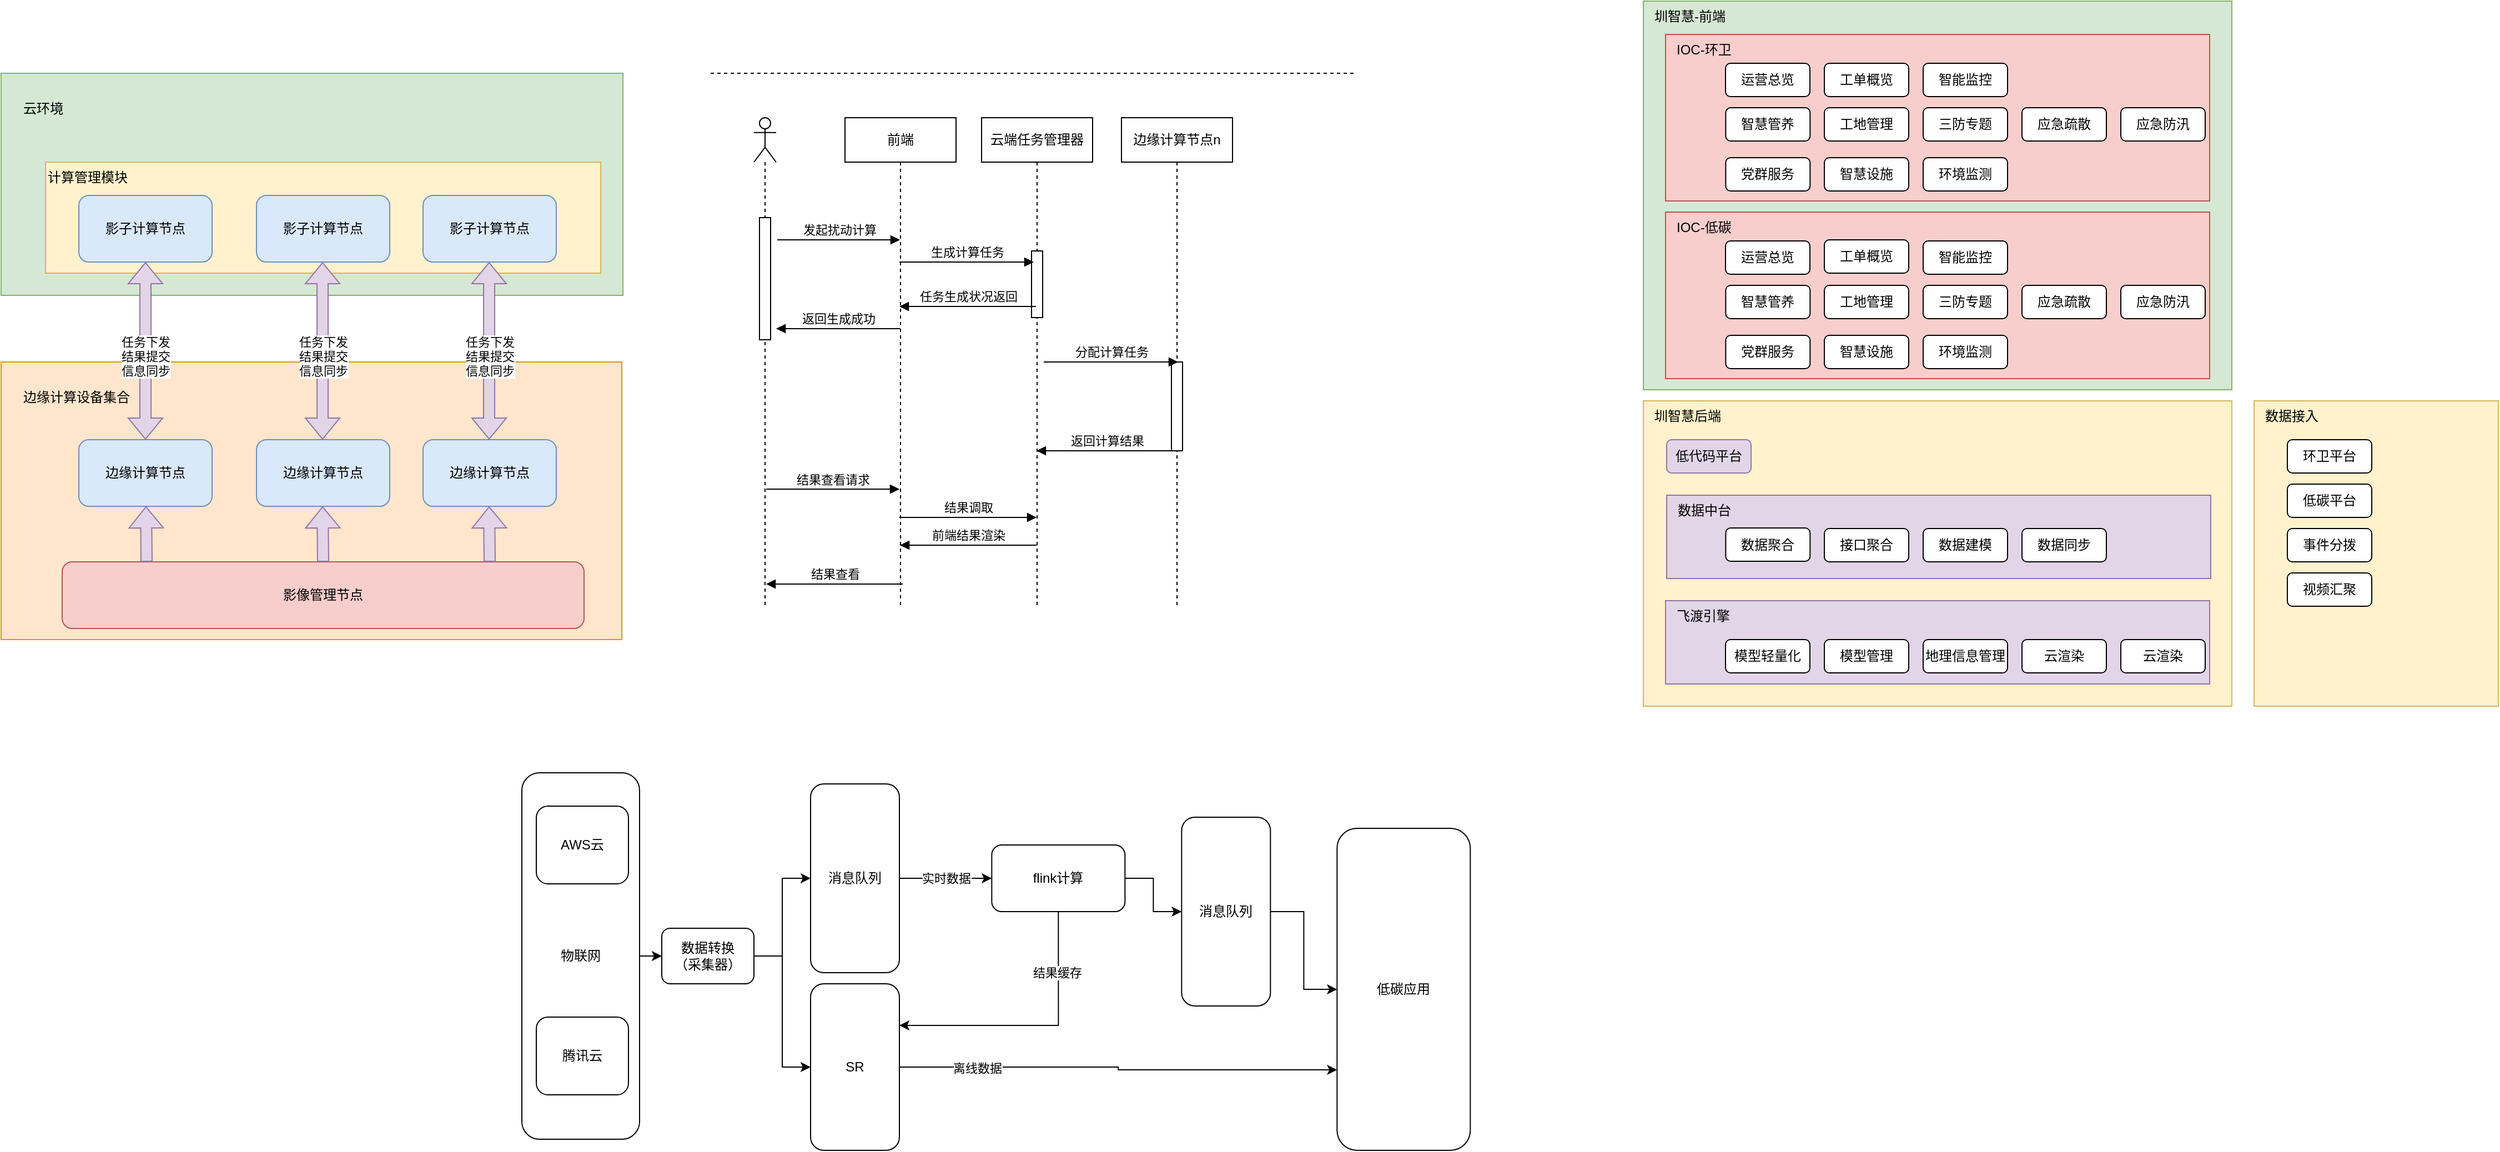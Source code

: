 <mxfile version="22.0.4" type="github">
  <diagram name="第 1 页" id="qO63Ez1emeR1Fj4lNttb">
    <mxGraphModel dx="1186" dy="729" grid="1" gridSize="10" guides="1" tooltips="1" connect="1" arrows="1" fold="1" page="1" pageScale="1" pageWidth="827" pageHeight="1169" math="1" shadow="0">
      <root>
        <mxCell id="0" />
        <mxCell id="1" parent="0" />
        <mxCell id="egavwRmLQPbvetfOZlf4-8" value="边缘计算设备集合" style="rounded=0;whiteSpace=wrap;html=1;verticalAlign=top;align=left;spacing=20;fillColor=#ffe6cc;strokeColor=#d79b00;" vertex="1" parent="1">
          <mxGeometry x="121" y="420" width="559" height="250" as="geometry" />
        </mxCell>
        <mxCell id="egavwRmLQPbvetfOZlf4-2" value="云环境" style="rounded=0;whiteSpace=wrap;html=1;horizontal=1;verticalAlign=top;align=left;spacing=20;fillColor=#d5e8d4;strokeColor=#82b366;" vertex="1" parent="1">
          <mxGeometry x="121" y="160" width="560" height="200" as="geometry" />
        </mxCell>
        <mxCell id="egavwRmLQPbvetfOZlf4-6" value="计算管理模块" style="rounded=0;whiteSpace=wrap;html=1;fillColor=#fff2cc;strokeColor=#d6b656;horizontal=1;verticalAlign=top;align=left;" vertex="1" parent="1">
          <mxGeometry x="161" y="240" width="500" height="100" as="geometry" />
        </mxCell>
        <mxCell id="egavwRmLQPbvetfOZlf4-3" value="影子计算节点" style="rounded=1;whiteSpace=wrap;html=1;fillColor=#dae8fc;strokeColor=#6c8ebf;" vertex="1" parent="1">
          <mxGeometry x="191" y="270" width="120" height="60" as="geometry" />
        </mxCell>
        <mxCell id="egavwRmLQPbvetfOZlf4-4" value="影子计算节点" style="rounded=1;whiteSpace=wrap;html=1;fillColor=#dae8fc;strokeColor=#6c8ebf;" vertex="1" parent="1">
          <mxGeometry x="351" y="270" width="120" height="60" as="geometry" />
        </mxCell>
        <mxCell id="egavwRmLQPbvetfOZlf4-5" value="影子计算节点" style="rounded=1;whiteSpace=wrap;html=1;fillColor=#dae8fc;strokeColor=#6c8ebf;" vertex="1" parent="1">
          <mxGeometry x="501" y="270" width="120" height="60" as="geometry" />
        </mxCell>
        <mxCell id="egavwRmLQPbvetfOZlf4-7" value="边缘计算节点" style="rounded=1;whiteSpace=wrap;html=1;fillColor=#dae8fc;strokeColor=#6c8ebf;" vertex="1" parent="1">
          <mxGeometry x="191" y="490" width="120" height="60" as="geometry" />
        </mxCell>
        <mxCell id="egavwRmLQPbvetfOZlf4-9" value="边缘计算节点" style="rounded=1;whiteSpace=wrap;html=1;fillColor=#dae8fc;strokeColor=#6c8ebf;" vertex="1" parent="1">
          <mxGeometry x="351" y="490" width="120" height="60" as="geometry" />
        </mxCell>
        <mxCell id="egavwRmLQPbvetfOZlf4-10" value="" style="shape=flexArrow;endArrow=classic;startArrow=classic;html=1;rounded=0;entryX=0.5;entryY=1;entryDx=0;entryDy=0;fillColor=#e1d5e7;strokeColor=#9673a6;" edge="1" parent="1" source="egavwRmLQPbvetfOZlf4-7" target="egavwRmLQPbvetfOZlf4-3">
          <mxGeometry width="100" height="100" relative="1" as="geometry">
            <mxPoint x="211" y="480" as="sourcePoint" />
            <mxPoint x="311" y="380" as="targetPoint" />
          </mxGeometry>
        </mxCell>
        <mxCell id="egavwRmLQPbvetfOZlf4-11" value="任务下发&lt;br&gt;结果提交&lt;br&gt;信息同步" style="edgeLabel;html=1;align=center;verticalAlign=middle;resizable=0;points=[];" vertex="1" connectable="0" parent="egavwRmLQPbvetfOZlf4-10">
          <mxGeometry x="-0.062" relative="1" as="geometry">
            <mxPoint as="offset" />
          </mxGeometry>
        </mxCell>
        <mxCell id="egavwRmLQPbvetfOZlf4-12" value="" style="shape=flexArrow;endArrow=classic;startArrow=classic;html=1;rounded=0;entryX=0.5;entryY=1;entryDx=0;entryDy=0;fillColor=#e1d5e7;strokeColor=#9673a6;" edge="1" parent="1">
          <mxGeometry width="100" height="100" relative="1" as="geometry">
            <mxPoint x="410.5" y="490" as="sourcePoint" />
            <mxPoint x="410.5" y="330" as="targetPoint" />
          </mxGeometry>
        </mxCell>
        <mxCell id="egavwRmLQPbvetfOZlf4-13" value="&lt;span style=&quot;color: rgb(0, 0, 0); font-family: Helvetica; font-size: 11px; font-style: normal; font-variant-ligatures: normal; font-variant-caps: normal; font-weight: 400; letter-spacing: normal; orphans: 2; text-align: center; text-indent: 0px; text-transform: none; widows: 2; word-spacing: 0px; -webkit-text-stroke-width: 0px; background-color: rgb(255, 255, 255); text-decoration-thickness: initial; text-decoration-style: initial; text-decoration-color: initial; float: none; display: inline !important;&quot;&gt;任务下发&lt;/span&gt;&lt;br style=&quot;border-color: var(--border-color); color: rgb(0, 0, 0); font-family: Helvetica; font-size: 11px; font-style: normal; font-variant-ligatures: normal; font-variant-caps: normal; font-weight: 400; letter-spacing: normal; orphans: 2; text-align: center; text-indent: 0px; text-transform: none; widows: 2; word-spacing: 0px; -webkit-text-stroke-width: 0px; text-decoration-thickness: initial; text-decoration-style: initial; text-decoration-color: initial;&quot;&gt;&lt;span style=&quot;color: rgb(0, 0, 0); font-family: Helvetica; font-size: 11px; font-style: normal; font-variant-ligatures: normal; font-variant-caps: normal; font-weight: 400; letter-spacing: normal; orphans: 2; text-align: center; text-indent: 0px; text-transform: none; widows: 2; word-spacing: 0px; -webkit-text-stroke-width: 0px; background-color: rgb(255, 255, 255); text-decoration-thickness: initial; text-decoration-style: initial; text-decoration-color: initial; float: none; display: inline !important;&quot;&gt;结果提交&lt;/span&gt;&lt;br style=&quot;border-color: var(--border-color); color: rgb(0, 0, 0); font-family: Helvetica; font-size: 11px; font-style: normal; font-variant-ligatures: normal; font-variant-caps: normal; font-weight: 400; letter-spacing: normal; orphans: 2; text-align: center; text-indent: 0px; text-transform: none; widows: 2; word-spacing: 0px; -webkit-text-stroke-width: 0px; text-decoration-thickness: initial; text-decoration-style: initial; text-decoration-color: initial;&quot;&gt;&lt;span style=&quot;color: rgb(0, 0, 0); font-family: Helvetica; font-size: 11px; font-style: normal; font-variant-ligatures: normal; font-variant-caps: normal; font-weight: 400; letter-spacing: normal; orphans: 2; text-align: center; text-indent: 0px; text-transform: none; widows: 2; word-spacing: 0px; -webkit-text-stroke-width: 0px; background-color: rgb(255, 255, 255); text-decoration-thickness: initial; text-decoration-style: initial; text-decoration-color: initial; float: none; display: inline !important;&quot;&gt;信息同步&lt;/span&gt;" style="edgeLabel;html=1;align=center;verticalAlign=middle;resizable=0;points=[];" vertex="1" connectable="0" parent="egavwRmLQPbvetfOZlf4-12">
          <mxGeometry x="-0.062" relative="1" as="geometry">
            <mxPoint as="offset" />
          </mxGeometry>
        </mxCell>
        <mxCell id="egavwRmLQPbvetfOZlf4-15" value="边缘计算节点" style="rounded=1;whiteSpace=wrap;html=1;fillColor=#dae8fc;strokeColor=#6c8ebf;" vertex="1" parent="1">
          <mxGeometry x="501" y="490" width="120" height="60" as="geometry" />
        </mxCell>
        <mxCell id="egavwRmLQPbvetfOZlf4-16" value="" style="shape=flexArrow;endArrow=classic;startArrow=classic;html=1;rounded=0;entryX=0.5;entryY=1;entryDx=0;entryDy=0;fillColor=#e1d5e7;strokeColor=#9673a6;" edge="1" parent="1">
          <mxGeometry width="100" height="100" relative="1" as="geometry">
            <mxPoint x="560.5" y="490" as="sourcePoint" />
            <mxPoint x="560.5" y="330" as="targetPoint" />
          </mxGeometry>
        </mxCell>
        <mxCell id="egavwRmLQPbvetfOZlf4-17" value="&lt;span style=&quot;color: rgb(0, 0, 0); font-family: Helvetica; font-size: 11px; font-style: normal; font-variant-ligatures: normal; font-variant-caps: normal; font-weight: 400; letter-spacing: normal; orphans: 2; text-align: center; text-indent: 0px; text-transform: none; widows: 2; word-spacing: 0px; -webkit-text-stroke-width: 0px; background-color: rgb(255, 255, 255); text-decoration-thickness: initial; text-decoration-style: initial; text-decoration-color: initial; float: none; display: inline !important;&quot;&gt;任务下发&lt;/span&gt;&lt;br style=&quot;border-color: var(--border-color); color: rgb(0, 0, 0); font-family: Helvetica; font-size: 11px; font-style: normal; font-variant-ligatures: normal; font-variant-caps: normal; font-weight: 400; letter-spacing: normal; orphans: 2; text-align: center; text-indent: 0px; text-transform: none; widows: 2; word-spacing: 0px; -webkit-text-stroke-width: 0px; text-decoration-thickness: initial; text-decoration-style: initial; text-decoration-color: initial;&quot;&gt;&lt;span style=&quot;color: rgb(0, 0, 0); font-family: Helvetica; font-size: 11px; font-style: normal; font-variant-ligatures: normal; font-variant-caps: normal; font-weight: 400; letter-spacing: normal; orphans: 2; text-align: center; text-indent: 0px; text-transform: none; widows: 2; word-spacing: 0px; -webkit-text-stroke-width: 0px; background-color: rgb(255, 255, 255); text-decoration-thickness: initial; text-decoration-style: initial; text-decoration-color: initial; float: none; display: inline !important;&quot;&gt;结果提交&lt;/span&gt;&lt;br style=&quot;border-color: var(--border-color); color: rgb(0, 0, 0); font-family: Helvetica; font-size: 11px; font-style: normal; font-variant-ligatures: normal; font-variant-caps: normal; font-weight: 400; letter-spacing: normal; orphans: 2; text-align: center; text-indent: 0px; text-transform: none; widows: 2; word-spacing: 0px; -webkit-text-stroke-width: 0px; text-decoration-thickness: initial; text-decoration-style: initial; text-decoration-color: initial;&quot;&gt;&lt;span style=&quot;color: rgb(0, 0, 0); font-family: Helvetica; font-size: 11px; font-style: normal; font-variant-ligatures: normal; font-variant-caps: normal; font-weight: 400; letter-spacing: normal; orphans: 2; text-align: center; text-indent: 0px; text-transform: none; widows: 2; word-spacing: 0px; -webkit-text-stroke-width: 0px; background-color: rgb(255, 255, 255); text-decoration-thickness: initial; text-decoration-style: initial; text-decoration-color: initial; float: none; display: inline !important;&quot;&gt;信息同步&lt;/span&gt;" style="edgeLabel;html=1;align=center;verticalAlign=middle;resizable=0;points=[];" vertex="1" connectable="0" parent="egavwRmLQPbvetfOZlf4-16">
          <mxGeometry x="-0.062" relative="1" as="geometry">
            <mxPoint as="offset" />
          </mxGeometry>
        </mxCell>
        <mxCell id="egavwRmLQPbvetfOZlf4-18" value="影像管理节点" style="rounded=1;whiteSpace=wrap;html=1;fillColor=#f8cecc;strokeColor=#b85450;" vertex="1" parent="1">
          <mxGeometry x="176" y="600" width="470" height="60" as="geometry" />
        </mxCell>
        <mxCell id="egavwRmLQPbvetfOZlf4-20" value="" style="shape=flexArrow;endArrow=classic;html=1;rounded=0;entryX=0.5;entryY=1;entryDx=0;entryDy=0;fillColor=#e1d5e7;strokeColor=#9673a6;" edge="1" parent="1">
          <mxGeometry width="50" height="50" relative="1" as="geometry">
            <mxPoint x="252" y="600" as="sourcePoint" />
            <mxPoint x="251.5" y="550" as="targetPoint" />
          </mxGeometry>
        </mxCell>
        <mxCell id="egavwRmLQPbvetfOZlf4-21" value="" style="shape=flexArrow;endArrow=classic;html=1;rounded=0;entryX=0.5;entryY=1;entryDx=0;entryDy=0;fillColor=#e1d5e7;strokeColor=#9673a6;" edge="1" parent="1">
          <mxGeometry width="50" height="50" relative="1" as="geometry">
            <mxPoint x="411" y="600" as="sourcePoint" />
            <mxPoint x="410.5" y="550" as="targetPoint" />
          </mxGeometry>
        </mxCell>
        <mxCell id="egavwRmLQPbvetfOZlf4-24" value="" style="shape=flexArrow;endArrow=classic;html=1;rounded=0;entryX=0.5;entryY=1;entryDx=0;entryDy=0;fillColor=#e1d5e7;strokeColor=#9673a6;" edge="1" parent="1">
          <mxGeometry width="50" height="50" relative="1" as="geometry">
            <mxPoint x="561" y="600" as="sourcePoint" />
            <mxPoint x="560.5" y="550" as="targetPoint" />
          </mxGeometry>
        </mxCell>
        <mxCell id="egavwRmLQPbvetfOZlf4-25" value="" style="endArrow=none;dashed=1;html=1;rounded=0;" edge="1" parent="1">
          <mxGeometry width="50" height="50" relative="1" as="geometry">
            <mxPoint x="760" y="160" as="sourcePoint" />
            <mxPoint x="1340" y="160" as="targetPoint" />
          </mxGeometry>
        </mxCell>
        <mxCell id="egavwRmLQPbvetfOZlf4-31" value="" style="shape=umlLifeline;perimeter=lifelinePerimeter;whiteSpace=wrap;html=1;container=1;dropTarget=0;collapsible=0;recursiveResize=0;outlineConnect=0;portConstraint=eastwest;newEdgeStyle={&quot;curved&quot;:0,&quot;rounded&quot;:0};participant=umlActor;size=40;" vertex="1" parent="1">
          <mxGeometry x="799" y="200" width="20" height="440" as="geometry" />
        </mxCell>
        <mxCell id="egavwRmLQPbvetfOZlf4-40" value="" style="html=1;points=[[0,0,0,0,5],[0,1,0,0,-5],[1,0,0,0,5],[1,1,0,0,-5]];perimeter=orthogonalPerimeter;outlineConnect=0;targetShapes=umlLifeline;portConstraint=eastwest;newEdgeStyle={&quot;curved&quot;:0,&quot;rounded&quot;:0};" vertex="1" parent="egavwRmLQPbvetfOZlf4-31">
          <mxGeometry x="5" y="90" width="10" height="110" as="geometry" />
        </mxCell>
        <mxCell id="egavwRmLQPbvetfOZlf4-32" value="云端任务管理器" style="shape=umlLifeline;perimeter=lifelinePerimeter;whiteSpace=wrap;html=1;container=1;dropTarget=0;collapsible=0;recursiveResize=0;outlineConnect=0;portConstraint=eastwest;newEdgeStyle={&quot;curved&quot;:0,&quot;rounded&quot;:0};" vertex="1" parent="1">
          <mxGeometry x="1004" y="200" width="100" height="440" as="geometry" />
        </mxCell>
        <mxCell id="egavwRmLQPbvetfOZlf4-45" value="" style="html=1;points=[[0,0,0,0,5],[0,1,0,0,-5],[1,0,0,0,5],[1,1,0,0,-5]];perimeter=orthogonalPerimeter;outlineConnect=0;targetShapes=umlLifeline;portConstraint=eastwest;newEdgeStyle={&quot;curved&quot;:0,&quot;rounded&quot;:0};" vertex="1" parent="egavwRmLQPbvetfOZlf4-32">
          <mxGeometry x="45" y="120" width="10" height="60" as="geometry" />
        </mxCell>
        <mxCell id="egavwRmLQPbvetfOZlf4-33" value="边缘计算节点n" style="shape=umlLifeline;perimeter=lifelinePerimeter;whiteSpace=wrap;html=1;container=1;dropTarget=0;collapsible=0;recursiveResize=0;outlineConnect=0;portConstraint=eastwest;newEdgeStyle={&quot;curved&quot;:0,&quot;rounded&quot;:0};" vertex="1" parent="1">
          <mxGeometry x="1130" y="200" width="100" height="440" as="geometry" />
        </mxCell>
        <mxCell id="egavwRmLQPbvetfOZlf4-47" value="" style="html=1;points=[[0,0,0,0,5],[0,1,0,0,-5],[1,0,0,0,5],[1,1,0,0,-5]];perimeter=orthogonalPerimeter;outlineConnect=0;targetShapes=umlLifeline;portConstraint=eastwest;newEdgeStyle={&quot;curved&quot;:0,&quot;rounded&quot;:0};" vertex="1" parent="egavwRmLQPbvetfOZlf4-33">
          <mxGeometry x="45" y="220" width="10" height="80" as="geometry" />
        </mxCell>
        <mxCell id="egavwRmLQPbvetfOZlf4-34" value="前端" style="shape=umlLifeline;perimeter=lifelinePerimeter;whiteSpace=wrap;html=1;container=1;dropTarget=0;collapsible=0;recursiveResize=0;outlineConnect=0;portConstraint=eastwest;newEdgeStyle={&quot;curved&quot;:0,&quot;rounded&quot;:0};" vertex="1" parent="1">
          <mxGeometry x="881" y="200" width="100" height="440" as="geometry" />
        </mxCell>
        <mxCell id="egavwRmLQPbvetfOZlf4-41" value="发起扰动计算" style="html=1;verticalAlign=bottom;endArrow=block;curved=0;rounded=0;" edge="1" parent="1" target="egavwRmLQPbvetfOZlf4-34">
          <mxGeometry width="80" relative="1" as="geometry">
            <mxPoint x="820" y="310" as="sourcePoint" />
            <mxPoint x="890" y="310" as="targetPoint" />
          </mxGeometry>
        </mxCell>
        <mxCell id="egavwRmLQPbvetfOZlf4-42" value="生成计算任务" style="html=1;verticalAlign=bottom;endArrow=block;curved=0;rounded=0;" edge="1" parent="1">
          <mxGeometry width="80" relative="1" as="geometry">
            <mxPoint x="930" y="330" as="sourcePoint" />
            <mxPoint x="1051" y="330" as="targetPoint" />
          </mxGeometry>
        </mxCell>
        <mxCell id="egavwRmLQPbvetfOZlf4-43" value="分配计算任务" style="html=1;verticalAlign=bottom;endArrow=block;curved=0;rounded=0;" edge="1" parent="1">
          <mxGeometry width="80" relative="1" as="geometry">
            <mxPoint x="1060" y="420" as="sourcePoint" />
            <mxPoint x="1181" y="420" as="targetPoint" />
          </mxGeometry>
        </mxCell>
        <mxCell id="egavwRmLQPbvetfOZlf4-44" value="返回生成成功" style="html=1;verticalAlign=bottom;endArrow=block;curved=0;rounded=0;" edge="1" parent="1">
          <mxGeometry width="80" relative="1" as="geometry">
            <mxPoint x="930.5" y="390" as="sourcePoint" />
            <mxPoint x="819" y="390" as="targetPoint" />
          </mxGeometry>
        </mxCell>
        <mxCell id="egavwRmLQPbvetfOZlf4-46" value="返回计算结果" style="html=1;verticalAlign=bottom;endArrow=block;curved=0;rounded=0;" edge="1" parent="1">
          <mxGeometry width="80" relative="1" as="geometry">
            <mxPoint x="1179.5" y="500" as="sourcePoint" />
            <mxPoint x="1053.5" y="500" as="targetPoint" />
          </mxGeometry>
        </mxCell>
        <mxCell id="egavwRmLQPbvetfOZlf4-48" value="前端结果渲染" style="html=1;verticalAlign=bottom;endArrow=block;curved=0;rounded=0;" edge="1" parent="1">
          <mxGeometry width="80" relative="1" as="geometry">
            <mxPoint x="1053.5" y="585" as="sourcePoint" />
            <mxPoint x="930.5" y="585" as="targetPoint" />
          </mxGeometry>
        </mxCell>
        <mxCell id="egavwRmLQPbvetfOZlf4-49" value="结果查看请求" style="html=1;verticalAlign=bottom;endArrow=block;curved=0;rounded=0;exitX=0.55;exitY=0.775;exitDx=0;exitDy=0;exitPerimeter=0;" edge="1" parent="1">
          <mxGeometry width="80" relative="1" as="geometry">
            <mxPoint x="810" y="534.5" as="sourcePoint" />
            <mxPoint x="930" y="534.5" as="targetPoint" />
          </mxGeometry>
        </mxCell>
        <mxCell id="egavwRmLQPbvetfOZlf4-50" value="结果调取" style="html=1;verticalAlign=bottom;endArrow=block;curved=0;rounded=0;" edge="1" parent="1" target="egavwRmLQPbvetfOZlf4-32">
          <mxGeometry width="80" relative="1" as="geometry">
            <mxPoint x="930" y="560" as="sourcePoint" />
            <mxPoint x="1050" y="560" as="targetPoint" />
          </mxGeometry>
        </mxCell>
        <mxCell id="egavwRmLQPbvetfOZlf4-51" value="结果查看" style="html=1;verticalAlign=bottom;endArrow=block;curved=0;rounded=0;" edge="1" parent="1">
          <mxGeometry width="80" relative="1" as="geometry">
            <mxPoint x="933" y="620" as="sourcePoint" />
            <mxPoint x="810" y="620" as="targetPoint" />
          </mxGeometry>
        </mxCell>
        <mxCell id="egavwRmLQPbvetfOZlf4-52" value="任务生成状况返回" style="html=1;verticalAlign=bottom;endArrow=block;curved=0;rounded=0;" edge="1" parent="1">
          <mxGeometry width="80" relative="1" as="geometry">
            <mxPoint x="1053" y="370" as="sourcePoint" />
            <mxPoint x="930" y="370" as="targetPoint" />
          </mxGeometry>
        </mxCell>
        <mxCell id="egavwRmLQPbvetfOZlf4-65" style="edgeStyle=orthogonalEdgeStyle;rounded=0;orthogonalLoop=1;jettySize=auto;html=1;" edge="1" parent="1" source="egavwRmLQPbvetfOZlf4-75" target="egavwRmLQPbvetfOZlf4-55">
          <mxGeometry relative="1" as="geometry" />
        </mxCell>
        <mxCell id="egavwRmLQPbvetfOZlf4-63" value="实时数据" style="edgeStyle=orthogonalEdgeStyle;rounded=0;orthogonalLoop=1;jettySize=auto;html=1;" edge="1" parent="1" source="egavwRmLQPbvetfOZlf4-54" target="egavwRmLQPbvetfOZlf4-59">
          <mxGeometry relative="1" as="geometry" />
        </mxCell>
        <mxCell id="egavwRmLQPbvetfOZlf4-54" value="消息队列" style="rounded=1;whiteSpace=wrap;html=1;" vertex="1" parent="1">
          <mxGeometry x="850" y="800" width="80" height="170" as="geometry" />
        </mxCell>
        <mxCell id="egavwRmLQPbvetfOZlf4-61" style="edgeStyle=orthogonalEdgeStyle;rounded=0;orthogonalLoop=1;jettySize=auto;html=1;entryX=0;entryY=0.75;entryDx=0;entryDy=0;" edge="1" parent="1" source="egavwRmLQPbvetfOZlf4-55" target="egavwRmLQPbvetfOZlf4-58">
          <mxGeometry relative="1" as="geometry" />
        </mxCell>
        <mxCell id="egavwRmLQPbvetfOZlf4-66" value="离线数据" style="edgeLabel;html=1;align=center;verticalAlign=middle;resizable=0;points=[];" vertex="1" connectable="0" parent="egavwRmLQPbvetfOZlf4-61">
          <mxGeometry x="-0.649" y="-1" relative="1" as="geometry">
            <mxPoint as="offset" />
          </mxGeometry>
        </mxCell>
        <mxCell id="egavwRmLQPbvetfOZlf4-55" value="SR" style="rounded=1;whiteSpace=wrap;html=1;" vertex="1" parent="1">
          <mxGeometry x="850" y="980" width="80" height="150" as="geometry" />
        </mxCell>
        <mxCell id="egavwRmLQPbvetfOZlf4-58" value="低碳应用" style="rounded=1;whiteSpace=wrap;html=1;" vertex="1" parent="1">
          <mxGeometry x="1324.17" y="840" width="120" height="290" as="geometry" />
        </mxCell>
        <mxCell id="egavwRmLQPbvetfOZlf4-60" style="edgeStyle=orthogonalEdgeStyle;rounded=0;orthogonalLoop=1;jettySize=auto;html=1;entryX=1;entryY=0.25;entryDx=0;entryDy=0;exitX=0.5;exitY=1;exitDx=0;exitDy=0;" edge="1" parent="1" source="egavwRmLQPbvetfOZlf4-59" target="egavwRmLQPbvetfOZlf4-55">
          <mxGeometry relative="1" as="geometry" />
        </mxCell>
        <mxCell id="egavwRmLQPbvetfOZlf4-67" value="结果缓存" style="edgeLabel;html=1;align=center;verticalAlign=middle;resizable=0;points=[];" vertex="1" connectable="0" parent="egavwRmLQPbvetfOZlf4-60">
          <mxGeometry x="-0.552" y="-1" relative="1" as="geometry">
            <mxPoint as="offset" />
          </mxGeometry>
        </mxCell>
        <mxCell id="egavwRmLQPbvetfOZlf4-62" style="edgeStyle=orthogonalEdgeStyle;rounded=0;orthogonalLoop=1;jettySize=auto;html=1;entryX=0;entryY=0.5;entryDx=0;entryDy=0;" edge="1" parent="1" source="egavwRmLQPbvetfOZlf4-69" target="egavwRmLQPbvetfOZlf4-58">
          <mxGeometry relative="1" as="geometry" />
        </mxCell>
        <mxCell id="egavwRmLQPbvetfOZlf4-59" value="flink计算" style="rounded=1;whiteSpace=wrap;html=1;" vertex="1" parent="1">
          <mxGeometry x="1013.17" y="855" width="120" height="60" as="geometry" />
        </mxCell>
        <mxCell id="egavwRmLQPbvetfOZlf4-70" value="" style="edgeStyle=orthogonalEdgeStyle;rounded=0;orthogonalLoop=1;jettySize=auto;html=1;entryX=0;entryY=0.5;entryDx=0;entryDy=0;" edge="1" parent="1" source="egavwRmLQPbvetfOZlf4-59" target="egavwRmLQPbvetfOZlf4-69">
          <mxGeometry relative="1" as="geometry">
            <mxPoint x="1133.17" y="885" as="sourcePoint" />
            <mxPoint x="1324.17" y="985" as="targetPoint" />
          </mxGeometry>
        </mxCell>
        <mxCell id="egavwRmLQPbvetfOZlf4-69" value="消息队列" style="rounded=1;whiteSpace=wrap;html=1;" vertex="1" parent="1">
          <mxGeometry x="1184.17" y="830" width="80" height="170" as="geometry" />
        </mxCell>
        <mxCell id="egavwRmLQPbvetfOZlf4-74" value="" style="group" vertex="1" connectable="0" parent="1">
          <mxGeometry x="590" y="790" width="106" height="330" as="geometry" />
        </mxCell>
        <mxCell id="egavwRmLQPbvetfOZlf4-53" value="物联网" style="rounded=1;whiteSpace=wrap;html=1;" vertex="1" parent="egavwRmLQPbvetfOZlf4-74">
          <mxGeometry width="106" height="330" as="geometry" />
        </mxCell>
        <mxCell id="egavwRmLQPbvetfOZlf4-72" value="AWS云" style="rounded=1;whiteSpace=wrap;html=1;" vertex="1" parent="egavwRmLQPbvetfOZlf4-74">
          <mxGeometry x="13" y="30" width="83" height="70" as="geometry" />
        </mxCell>
        <mxCell id="egavwRmLQPbvetfOZlf4-73" value="腾讯云" style="rounded=1;whiteSpace=wrap;html=1;" vertex="1" parent="egavwRmLQPbvetfOZlf4-74">
          <mxGeometry x="13" y="220" width="83" height="70" as="geometry" />
        </mxCell>
        <mxCell id="egavwRmLQPbvetfOZlf4-76" value="" style="edgeStyle=orthogonalEdgeStyle;rounded=0;orthogonalLoop=1;jettySize=auto;html=1;" edge="1" parent="1" source="egavwRmLQPbvetfOZlf4-53" target="egavwRmLQPbvetfOZlf4-75">
          <mxGeometry relative="1" as="geometry">
            <mxPoint x="696" y="955" as="sourcePoint" />
            <mxPoint x="850" y="1055" as="targetPoint" />
          </mxGeometry>
        </mxCell>
        <mxCell id="egavwRmLQPbvetfOZlf4-77" style="edgeStyle=orthogonalEdgeStyle;rounded=0;orthogonalLoop=1;jettySize=auto;html=1;" edge="1" parent="1" source="egavwRmLQPbvetfOZlf4-75" target="egavwRmLQPbvetfOZlf4-54">
          <mxGeometry relative="1" as="geometry" />
        </mxCell>
        <mxCell id="egavwRmLQPbvetfOZlf4-75" value="数据转换&lt;br&gt;（采集器）" style="rounded=1;whiteSpace=wrap;html=1;" vertex="1" parent="1">
          <mxGeometry x="716" y="930" width="83" height="50" as="geometry" />
        </mxCell>
        <mxCell id="egavwRmLQPbvetfOZlf4-78" value="圳智慧-前端" style="rounded=0;whiteSpace=wrap;html=1;verticalAlign=top;align=left;spacingLeft=8;fillColor=#d5e8d4;strokeColor=#82b366;" vertex="1" parent="1">
          <mxGeometry x="1600" y="95" width="530" height="350" as="geometry" />
        </mxCell>
        <mxCell id="egavwRmLQPbvetfOZlf4-81" value="圳智慧后端" style="rounded=0;whiteSpace=wrap;html=1;verticalAlign=top;align=left;spacingLeft=8;fillColor=#fff2cc;strokeColor=#d6b656;" vertex="1" parent="1">
          <mxGeometry x="1600" y="455" width="530" height="275" as="geometry" />
        </mxCell>
        <mxCell id="egavwRmLQPbvetfOZlf4-93" value="低代码平台" style="rounded=1;whiteSpace=wrap;html=1;fillColor=#e1d5e7;strokeColor=#9673a6;" vertex="1" parent="1">
          <mxGeometry x="1621" y="490" width="76" height="30" as="geometry" />
        </mxCell>
        <mxCell id="egavwRmLQPbvetfOZlf4-96" value="IOC-环卫" style="rounded=0;whiteSpace=wrap;html=1;verticalAlign=top;align=left;spacingLeft=8;fillColor=#f8cecc;strokeColor=#b85450;" vertex="1" parent="1">
          <mxGeometry x="1620" y="125" width="490" height="150" as="geometry" />
        </mxCell>
        <mxCell id="egavwRmLQPbvetfOZlf4-82" value="运营总览" style="rounded=1;whiteSpace=wrap;html=1;" vertex="1" parent="1">
          <mxGeometry x="1674" y="151" width="76" height="30" as="geometry" />
        </mxCell>
        <mxCell id="egavwRmLQPbvetfOZlf4-83" value="工单概览" style="rounded=1;whiteSpace=wrap;html=1;" vertex="1" parent="1">
          <mxGeometry x="1763" y="151" width="76" height="30" as="geometry" />
        </mxCell>
        <mxCell id="egavwRmLQPbvetfOZlf4-84" value="智能监控" style="rounded=1;whiteSpace=wrap;html=1;" vertex="1" parent="1">
          <mxGeometry x="1852" y="151" width="76" height="30" as="geometry" />
        </mxCell>
        <mxCell id="egavwRmLQPbvetfOZlf4-85" value="智慧管养" style="rounded=1;whiteSpace=wrap;html=1;" vertex="1" parent="1">
          <mxGeometry x="1674.17" y="191" width="76" height="30" as="geometry" />
        </mxCell>
        <mxCell id="egavwRmLQPbvetfOZlf4-86" value="工地管理" style="rounded=1;whiteSpace=wrap;html=1;" vertex="1" parent="1">
          <mxGeometry x="1763" y="191" width="76" height="30" as="geometry" />
        </mxCell>
        <mxCell id="egavwRmLQPbvetfOZlf4-87" value="三防专题" style="rounded=1;whiteSpace=wrap;html=1;" vertex="1" parent="1">
          <mxGeometry x="1852" y="191" width="76" height="30" as="geometry" />
        </mxCell>
        <mxCell id="egavwRmLQPbvetfOZlf4-88" value="应急疏散" style="rounded=1;whiteSpace=wrap;html=1;" vertex="1" parent="1">
          <mxGeometry x="1941" y="191" width="76" height="30" as="geometry" />
        </mxCell>
        <mxCell id="egavwRmLQPbvetfOZlf4-89" value="应急防汛" style="rounded=1;whiteSpace=wrap;html=1;" vertex="1" parent="1">
          <mxGeometry x="2030" y="191" width="76" height="30" as="geometry" />
        </mxCell>
        <mxCell id="egavwRmLQPbvetfOZlf4-90" value="党群服务" style="rounded=1;whiteSpace=wrap;html=1;" vertex="1" parent="1">
          <mxGeometry x="1674.17" y="236" width="76" height="30" as="geometry" />
        </mxCell>
        <mxCell id="egavwRmLQPbvetfOZlf4-91" value="智慧设施" style="rounded=1;whiteSpace=wrap;html=1;" vertex="1" parent="1">
          <mxGeometry x="1763" y="236" width="76" height="30" as="geometry" />
        </mxCell>
        <mxCell id="egavwRmLQPbvetfOZlf4-92" value="环境监测" style="rounded=1;whiteSpace=wrap;html=1;" vertex="1" parent="1">
          <mxGeometry x="1852" y="236" width="76" height="30" as="geometry" />
        </mxCell>
        <mxCell id="egavwRmLQPbvetfOZlf4-97" value="IOC-低碳" style="rounded=0;whiteSpace=wrap;html=1;verticalAlign=top;align=left;spacingLeft=8;fillColor=#f8cecc;strokeColor=#b85450;" vertex="1" parent="1">
          <mxGeometry x="1620" y="285" width="490" height="150" as="geometry" />
        </mxCell>
        <mxCell id="egavwRmLQPbvetfOZlf4-98" value="运营总览" style="rounded=1;whiteSpace=wrap;html=1;" vertex="1" parent="1">
          <mxGeometry x="1674" y="311" width="76" height="30" as="geometry" />
        </mxCell>
        <mxCell id="egavwRmLQPbvetfOZlf4-99" value="工单概览" style="rounded=1;whiteSpace=wrap;html=1;" vertex="1" parent="1">
          <mxGeometry x="1763" y="310" width="76" height="30" as="geometry" />
        </mxCell>
        <mxCell id="egavwRmLQPbvetfOZlf4-100" value="智能监控" style="rounded=1;whiteSpace=wrap;html=1;" vertex="1" parent="1">
          <mxGeometry x="1852" y="311" width="76" height="30" as="geometry" />
        </mxCell>
        <mxCell id="egavwRmLQPbvetfOZlf4-101" value="智慧管养" style="rounded=1;whiteSpace=wrap;html=1;" vertex="1" parent="1">
          <mxGeometry x="1674.17" y="351" width="76" height="30" as="geometry" />
        </mxCell>
        <mxCell id="egavwRmLQPbvetfOZlf4-102" value="工地管理" style="rounded=1;whiteSpace=wrap;html=1;" vertex="1" parent="1">
          <mxGeometry x="1763" y="351" width="76" height="30" as="geometry" />
        </mxCell>
        <mxCell id="egavwRmLQPbvetfOZlf4-103" value="三防专题" style="rounded=1;whiteSpace=wrap;html=1;" vertex="1" parent="1">
          <mxGeometry x="1852" y="351" width="76" height="30" as="geometry" />
        </mxCell>
        <mxCell id="egavwRmLQPbvetfOZlf4-104" value="应急疏散" style="rounded=1;whiteSpace=wrap;html=1;" vertex="1" parent="1">
          <mxGeometry x="1941" y="351" width="76" height="30" as="geometry" />
        </mxCell>
        <mxCell id="egavwRmLQPbvetfOZlf4-105" value="应急防汛" style="rounded=1;whiteSpace=wrap;html=1;" vertex="1" parent="1">
          <mxGeometry x="2030" y="351" width="76" height="30" as="geometry" />
        </mxCell>
        <mxCell id="egavwRmLQPbvetfOZlf4-106" value="党群服务" style="rounded=1;whiteSpace=wrap;html=1;" vertex="1" parent="1">
          <mxGeometry x="1674.17" y="396" width="76" height="30" as="geometry" />
        </mxCell>
        <mxCell id="egavwRmLQPbvetfOZlf4-107" value="智慧设施" style="rounded=1;whiteSpace=wrap;html=1;" vertex="1" parent="1">
          <mxGeometry x="1763" y="396" width="76" height="30" as="geometry" />
        </mxCell>
        <mxCell id="egavwRmLQPbvetfOZlf4-108" value="环境监测" style="rounded=1;whiteSpace=wrap;html=1;" vertex="1" parent="1">
          <mxGeometry x="1852" y="396" width="76" height="30" as="geometry" />
        </mxCell>
        <mxCell id="egavwRmLQPbvetfOZlf4-109" value="数据中台" style="rounded=0;whiteSpace=wrap;html=1;verticalAlign=top;align=left;spacingLeft=8;fillColor=#e1d5e7;strokeColor=#9673a6;" vertex="1" parent="1">
          <mxGeometry x="1621" y="540" width="490" height="75" as="geometry" />
        </mxCell>
        <mxCell id="egavwRmLQPbvetfOZlf4-94" value="数据聚合" style="rounded=1;whiteSpace=wrap;html=1;" vertex="1" parent="1">
          <mxGeometry x="1674.17" y="569.5" width="76" height="30" as="geometry" />
        </mxCell>
        <mxCell id="egavwRmLQPbvetfOZlf4-95" value="接口聚合" style="rounded=1;whiteSpace=wrap;html=1;" vertex="1" parent="1">
          <mxGeometry x="1763" y="570" width="76" height="30" as="geometry" />
        </mxCell>
        <mxCell id="egavwRmLQPbvetfOZlf4-110" value="数据建模" style="rounded=1;whiteSpace=wrap;html=1;" vertex="1" parent="1">
          <mxGeometry x="1852" y="570" width="76" height="30" as="geometry" />
        </mxCell>
        <mxCell id="egavwRmLQPbvetfOZlf4-111" value="数据同步" style="rounded=1;whiteSpace=wrap;html=1;" vertex="1" parent="1">
          <mxGeometry x="1941" y="570" width="76" height="30" as="geometry" />
        </mxCell>
        <mxCell id="egavwRmLQPbvetfOZlf4-113" value="飞渡引擎" style="rounded=0;whiteSpace=wrap;html=1;verticalAlign=top;align=left;spacingLeft=8;fillColor=#e1d5e7;strokeColor=#9673a6;" vertex="1" parent="1">
          <mxGeometry x="1620" y="635" width="490" height="75" as="geometry" />
        </mxCell>
        <mxCell id="egavwRmLQPbvetfOZlf4-114" value="模型轻量化" style="rounded=1;whiteSpace=wrap;html=1;" vertex="1" parent="1">
          <mxGeometry x="1674" y="670" width="76" height="30" as="geometry" />
        </mxCell>
        <mxCell id="egavwRmLQPbvetfOZlf4-115" value="模型管理" style="rounded=1;whiteSpace=wrap;html=1;" vertex="1" parent="1">
          <mxGeometry x="1763" y="670" width="76" height="30" as="geometry" />
        </mxCell>
        <mxCell id="egavwRmLQPbvetfOZlf4-116" value="地理信息管理" style="rounded=1;whiteSpace=wrap;html=1;" vertex="1" parent="1">
          <mxGeometry x="1852" y="670" width="76" height="30" as="geometry" />
        </mxCell>
        <mxCell id="egavwRmLQPbvetfOZlf4-117" value="云渲染" style="rounded=1;whiteSpace=wrap;html=1;" vertex="1" parent="1">
          <mxGeometry x="1941" y="670" width="76" height="30" as="geometry" />
        </mxCell>
        <mxCell id="egavwRmLQPbvetfOZlf4-118" value="云渲染" style="rounded=1;whiteSpace=wrap;html=1;" vertex="1" parent="1">
          <mxGeometry x="2030" y="670" width="76" height="30" as="geometry" />
        </mxCell>
        <mxCell id="egavwRmLQPbvetfOZlf4-119" value="数据接入" style="rounded=0;whiteSpace=wrap;html=1;verticalAlign=top;align=left;spacingLeft=8;fillColor=#fff2cc;strokeColor=#d6b656;" vertex="1" parent="1">
          <mxGeometry x="2150" y="455" width="220" height="275" as="geometry" />
        </mxCell>
        <mxCell id="egavwRmLQPbvetfOZlf4-120" value="环卫平台" style="rounded=1;whiteSpace=wrap;html=1;" vertex="1" parent="1">
          <mxGeometry x="2180" y="490" width="76" height="30" as="geometry" />
        </mxCell>
        <mxCell id="egavwRmLQPbvetfOZlf4-121" value="低碳平台" style="rounded=1;whiteSpace=wrap;html=1;" vertex="1" parent="1">
          <mxGeometry x="2180" y="530" width="76" height="30" as="geometry" />
        </mxCell>
        <mxCell id="egavwRmLQPbvetfOZlf4-122" value="事件分拨" style="rounded=1;whiteSpace=wrap;html=1;" vertex="1" parent="1">
          <mxGeometry x="2180" y="570" width="76" height="30" as="geometry" />
        </mxCell>
        <mxCell id="egavwRmLQPbvetfOZlf4-123" value="视频汇聚" style="rounded=1;whiteSpace=wrap;html=1;" vertex="1" parent="1">
          <mxGeometry x="2180" y="610" width="76" height="30" as="geometry" />
        </mxCell>
      </root>
    </mxGraphModel>
  </diagram>
</mxfile>
